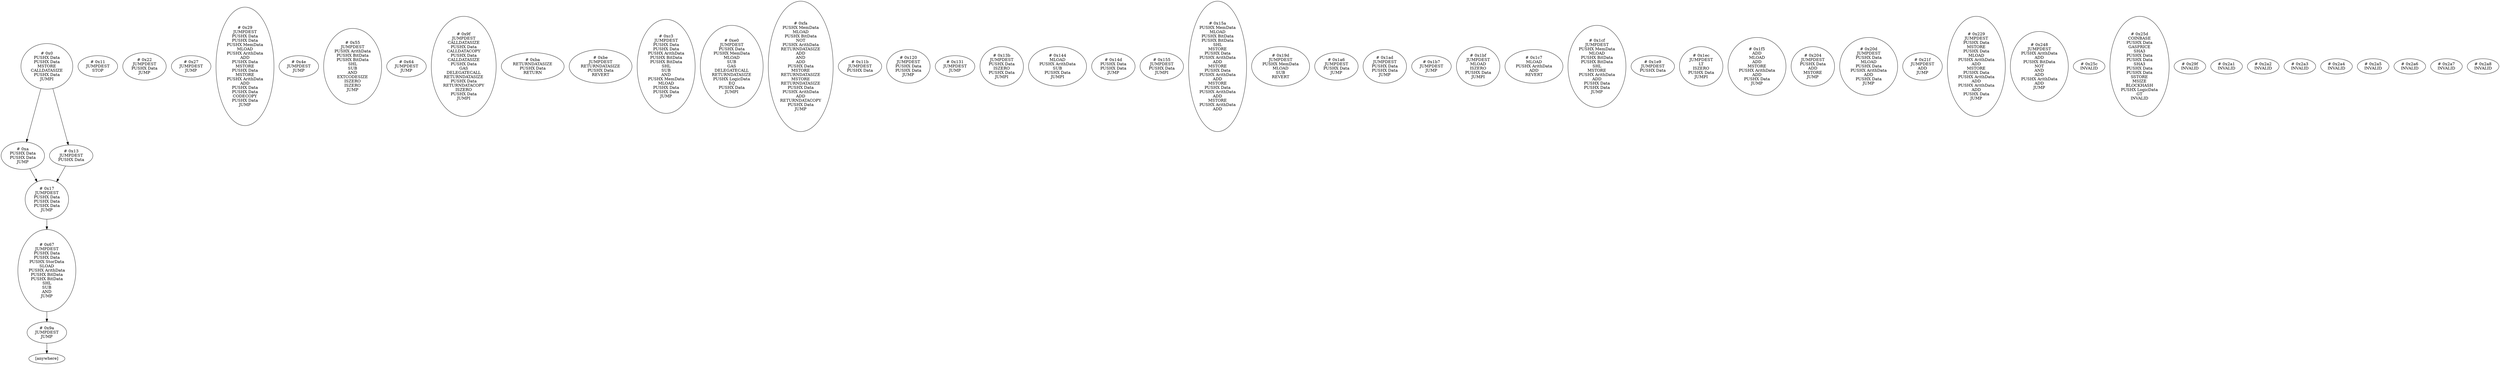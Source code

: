 /* Generated by GvGen v.1.0 (https://www.github.com/stricaud/gvgen) */

digraph G {
compound=true;
   node1 [label="[anywhere]"];
   node2 [label="# 0x0
PUSHX Data
PUSHX Data
MSTORE
CALLDATASIZE
PUSHX Data
JUMPI
"];
   node3 [label="# 0xa
PUSHX Data
PUSHX Data
JUMP
"];
   node4 [label="# 0x11
JUMPDEST
STOP
"];
   node5 [label="# 0x13
JUMPDEST
PUSHX Data
"];
   node6 [label="# 0x17
JUMPDEST
PUSHX Data
PUSHX Data
PUSHX Data
JUMP
"];
   node7 [label="# 0x22
JUMPDEST
PUSHX Data
JUMP
"];
   node8 [label="# 0x27
JUMPDEST
JUMP
"];
   node9 [label="# 0x29
JUMPDEST
PUSHX Data
PUSHX Data
PUSHX MemData
MLOAD
PUSHX ArithData
ADD
PUSHX Data
MSTORE
PUSHX Data
MSTORE
PUSHX ArithData
ADD
PUSHX Data
PUSHX Data
CODECOPY
PUSHX Data
JUMP
"];
   node10 [label="# 0x4e
JUMPDEST
JUMP
"];
   node11 [label="# 0x55
JUMPDEST
PUSHX ArithData
PUSHX BitData
PUSHX BitData
SHL
SUB
AND
EXTCODESIZE
ISZERO
ISZERO
JUMP
"];
   node12 [label="# 0x64
JUMPDEST
JUMP
"];
   node13 [label="# 0x67
JUMPDEST
PUSHX Data
PUSHX Data
PUSHX StorData
SLOAD
PUSHX ArithData
PUSHX BitData
PUSHX BitData
SHL
SUB
AND
JUMP
"];
   node14 [label="# 0x9a
JUMPDEST
JUMP
"];
   node15 [label="# 0x9f
JUMPDEST
CALLDATASIZE
PUSHX Data
CALLDATACOPY
PUSHX Data
CALLDATASIZE
PUSHX Data
GAS
DELEGATECALL
RETURNDATASIZE
PUSHX Data
RETURNDATACOPY
ISZERO
PUSHX Data
JUMPI
"];
   node16 [label="# 0xba
RETURNDATASIZE
PUSHX Data
RETURN
"];
   node17 [label="# 0xbe
JUMPDEST
RETURNDATASIZE
PUSHX Data
REVERT
"];
   node18 [label="# 0xc3
JUMPDEST
PUSHX Data
PUSHX Data
PUSHX ArithData
PUSHX BitData
PUSHX BitData
SHL
SUB
AND
PUSHX MemData
MLOAD
PUSHX Data
PUSHX Data
JUMP
"];
   node19 [label="# 0xe0
JUMPDEST
PUSHX Data
PUSHX MemData
MLOAD
SUB
GAS
DELEGATECALL
RETURNDATASIZE
PUSHX LogicData
EQ
PUSHX Data
JUMPI
"];
   node20 [label="# 0xfa
PUSHX MemData
MLOAD
PUSHX BitData
NOT
PUSHX ArithData
RETURNDATASIZE
ADD
AND
ADD
PUSHX Data
MSTORE
RETURNDATASIZE
MSTORE
RETURNDATASIZE
PUSHX Data
PUSHX ArithData
ADD
RETURNDATACOPY
PUSHX Data
JUMP
"];
   node21 [label="# 0x11b
JUMPDEST
PUSHX Data
"];
   node22 [label="# 0x120
JUMPDEST
PUSHX Data
PUSHX Data
JUMP
"];
   node23 [label="# 0x131
JUMPDEST
JUMP
"];
   node24 [label="# 0x13b
JUMPDEST
PUSHX Data
ISZERO
PUSHX Data
JUMPI
"];
   node25 [label="# 0x144
MLOAD
PUSHX ArithData
SUB
PUSHX Data
JUMPI
"];
   node26 [label="# 0x14d
PUSHX Data
PUSHX Data
JUMP
"];
   node27 [label="# 0x155
JUMPDEST
PUSHX Data
JUMPI
"];
   node28 [label="# 0x15a
PUSHX MemData
MLOAD
PUSHX BitData
PUSHX BitData
SHL
MSTORE
PUSHX Data
PUSHX ArithData
ADD
MSTORE
PUSHX Data
PUSHX ArithData
ADD
MSTORE
PUSHX Data
PUSHX ArithData
ADD
MSTORE
PUSHX ArithData
ADD
"];
   node29 [label="# 0x19d
JUMPDEST
PUSHX MemData
MLOAD
SUB
REVERT
"];
   node30 [label="# 0x1a6
JUMPDEST
PUSHX Data
JUMP
"];
   node31 [label="# 0x1ad
JUMPDEST
PUSHX Data
PUSHX Data
JUMP
"];
   node32 [label="# 0x1b7
JUMPDEST
JUMP
"];
   node33 [label="# 0x1bf
JUMPDEST
MLOAD
ISZERO
PUSHX Data
JUMPI
"];
   node34 [label="# 0x1c7
MLOAD
PUSHX ArithData
ADD
REVERT
"];
   node35 [label="# 0x1cf
JUMPDEST
PUSHX MemData
MLOAD
PUSHX BitData
PUSHX BitData
SHL
MSTORE
PUSHX ArithData
ADD
PUSHX Data
PUSHX Data
JUMP
"];
   node36 [label="# 0x1e9
JUMPDEST
PUSHX Data
"];
   node37 [label="# 0x1ec
JUMPDEST
LT
ISZERO
PUSHX Data
JUMPI
"];
   node38 [label="# 0x1f5
ADD
MLOAD
ADD
MSTORE
PUSHX ArithData
ADD
PUSHX Data
JUMP
"];
   node39 [label="# 0x204
JUMPDEST
PUSHX Data
ADD
MSTORE
JUMP
"];
   node40 [label="# 0x20d
JUMPDEST
PUSHX Data
MLOAD
PUSHX Data
PUSHX ArithData
ADD
PUSHX Data
JUMP
"];
   node41 [label="# 0x21f
JUMPDEST
ADD
JUMP
"];
   node42 [label="# 0x229
JUMPDEST
PUSHX Data
MSTORE
PUSHX Data
MLOAD
PUSHX ArithData
ADD
MSTORE
PUSHX Data
PUSHX ArithData
ADD
PUSHX ArithData
ADD
PUSHX Data
JUMP
"];
   node43 [label="# 0x248
JUMPDEST
PUSHX ArithData
ADD
PUSHX BitData
NOT
AND
ADD
PUSHX ArithData
ADD
JUMP
"];
   node44 [label="# 0x25c
INVALID
"];
   node45 [label="# 0x25d
COINBASE
PUSHX Data
GASPRICE
SHA3
PUSHX Data
PUSHX Data
SHA3
PUSHX Data
PUSHX Data
SSTORE
MSIZE
BLOCKHASH
PUSHX LogicData
GT
INVALID
"];
   node46 [label="# 0x29f
INVALID
"];
   node47 [label="# 0x2a1
INVALID
"];
   node48 [label="# 0x2a2
INVALID
"];
   node49 [label="# 0x2a3
INVALID
"];
   node50 [label="# 0x2a4
INVALID
"];
   node51 [label="# 0x2a5
INVALID
"];
   node52 [label="# 0x2a6
INVALID
"];
   node53 [label="# 0x2a7
INVALID
"];
   node54 [label="# 0x2a8
INVALID
"];
node2->node5;
node2->node3;
node3->node6;
node5->node6;
node6->node13;
node13->node14;
node14->node1;
}

